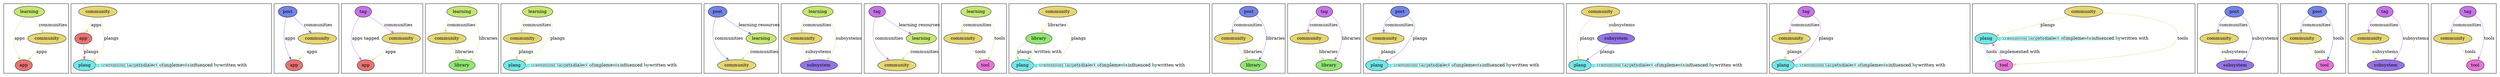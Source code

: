 digraph community {

subgraph cluster25 {
      app26 [label="app", style=filled, fillcolor="0 0.5 0.9", fontcolor="black"];
  community26 [label="community", style=filled, fillcolor="0.143 0.5 0.9", fontcolor="black"];
  learning26 [label="learning", style=filled, fillcolor="0.214 0.5 0.9", fontcolor="black"];
      community26 -> app26 [label="apps" color="0.143 0.5 0.9"];
  learning26 -> app26 [label="apps" color="0.214 0.5 0.9"];
  learning26 -> community26 [label="communities" color="0.214 0.5 0.9"];
    }

subgraph cluster27 {
      app28 [label="app", style=filled, fillcolor="0 0.5 0.9", fontcolor="black"];
  community28 [label="community", style=filled, fillcolor="0.143 0.5 0.9", fontcolor="black"];
  plang28 [label="plang", style=filled, fillcolor="0.5 0.5 0.9", fontcolor="black"];
      plang28 -> plang28 [label="transpiling targets" color="0.5 0.5 0.9"];
  plang28 -> plang28 [label="dialect of" color="0.5 0.5 0.9"];
  plang28 -> plang28 [label="implements" color="0.5 0.5 0.9"];
  plang28 -> plang28 [label="influenced by" color="0.5 0.5 0.9"];
  plang28 -> plang28 [label="written with" color="0.5 0.5 0.9"];
  app28 -> plang28 [label="plangs" color="0 0.5 0.9"];
  community28 -> app28 [label="apps" color="0.143 0.5 0.9"];
  community28 -> plang28 [label="plangs" color="0.143 0.5 0.9"];
    }

subgraph cluster29 {
      app30 [label="app", style=filled, fillcolor="0 0.5 0.9", fontcolor="black"];
  community30 [label="community", style=filled, fillcolor="0.143 0.5 0.9", fontcolor="black"];
  post30 [label="post", style=filled, fillcolor="0.643 0.5 0.9", fontcolor="black"];
      post30 -> app30 [label="apps" color="0.643 0.5 0.9"];
  post30 -> community30 [label="communities" color="0.643 0.5 0.9"];
  community30 -> app30 [label="apps" color="0.143 0.5 0.9"];
    }

subgraph cluster31 {
      app32 [label="app", style=filled, fillcolor="0 0.5 0.9", fontcolor="black"];
  community32 [label="community", style=filled, fillcolor="0.143 0.5 0.9", fontcolor="black"];
  tag32 [label="tag", style=filled, fillcolor="0.786 0.5 0.9", fontcolor="black"];
      tag32 -> app32 [label="apps tagged" color="0.786 0.5 0.9"];
  tag32 -> community32 [label="communities" color="0.786 0.5 0.9"];
  community32 -> app32 [label="apps" color="0.143 0.5 0.9"];
    }

subgraph cluster33 {
      community34 [label="community", style=filled, fillcolor="0.143 0.5 0.9", fontcolor="black"];
  learning34 [label="learning", style=filled, fillcolor="0.214 0.5 0.9", fontcolor="black"];
  library34 [label="library", style=filled, fillcolor="0.286 0.5 0.9", fontcolor="black"];
      community34 -> library34 [label="libraries" color="0.143 0.5 0.9"];
  learning34 -> community34 [label="communities" color="0.214 0.5 0.9"];
  learning34 -> library34 [label="libraries" color="0.214 0.5 0.9"];
    }

subgraph cluster35 {
      community36 [label="community", style=filled, fillcolor="0.143 0.5 0.9", fontcolor="black"];
  learning36 [label="learning", style=filled, fillcolor="0.214 0.5 0.9", fontcolor="black"];
  plang36 [label="plang", style=filled, fillcolor="0.5 0.5 0.9", fontcolor="black"];
      plang36 -> plang36 [label="transpiling targets" color="0.5 0.5 0.9"];
  plang36 -> plang36 [label="dialect of" color="0.5 0.5 0.9"];
  plang36 -> plang36 [label="implements" color="0.5 0.5 0.9"];
  plang36 -> plang36 [label="influenced by" color="0.5 0.5 0.9"];
  plang36 -> plang36 [label="written with" color="0.5 0.5 0.9"];
  community36 -> plang36 [label="plangs" color="0.143 0.5 0.9"];
  learning36 -> community36 [label="communities" color="0.214 0.5 0.9"];
  learning36 -> plang36 [label="plangs" color="0.214 0.5 0.9"];
    }

subgraph cluster37 {
      community38 [label="community", style=filled, fillcolor="0.143 0.5 0.9", fontcolor="black"];
  learning38 [label="learning", style=filled, fillcolor="0.214 0.5 0.9", fontcolor="black"];
  post38 [label="post", style=filled, fillcolor="0.643 0.5 0.9", fontcolor="black"];
      post38 -> community38 [label="communities" color="0.643 0.5 0.9"];
  post38 -> learning38 [label="learning resources" color="0.643 0.5 0.9"];
  learning38 -> community38 [label="communities" color="0.214 0.5 0.9"];
    }

subgraph cluster39 {
      community40 [label="community", style=filled, fillcolor="0.143 0.5 0.9", fontcolor="black"];
  learning40 [label="learning", style=filled, fillcolor="0.214 0.5 0.9", fontcolor="black"];
  subsystem40 [label="subsystem", style=filled, fillcolor="0.714 0.5 0.9", fontcolor="black"];
      community40 -> subsystem40 [label="subsystems" color="0.143 0.5 0.9"];
  learning40 -> community40 [label="communities" color="0.214 0.5 0.9"];
  learning40 -> subsystem40 [label="subsystems" color="0.214 0.5 0.9"];
    }

subgraph cluster41 {
      community42 [label="community", style=filled, fillcolor="0.143 0.5 0.9", fontcolor="black"];
  learning42 [label="learning", style=filled, fillcolor="0.214 0.5 0.9", fontcolor="black"];
  tag42 [label="tag", style=filled, fillcolor="0.786 0.5 0.9", fontcolor="black"];
      tag42 -> community42 [label="communities" color="0.786 0.5 0.9"];
  tag42 -> learning42 [label="learning resources" color="0.786 0.5 0.9"];
  learning42 -> community42 [label="communities" color="0.214 0.5 0.9"];
    }

subgraph cluster43 {
      community44 [label="community", style=filled, fillcolor="0.143 0.5 0.9", fontcolor="black"];
  learning44 [label="learning", style=filled, fillcolor="0.214 0.5 0.9", fontcolor="black"];
  tool44 [label="tool", style=filled, fillcolor="0.857 0.5 0.9", fontcolor="black"];
      community44 -> tool44 [label="tools" color="0.143 0.5 0.9"];
  learning44 -> community44 [label="communities" color="0.214 0.5 0.9"];
  learning44 -> tool44 [label="tools" color="0.214 0.5 0.9"];
    }

subgraph cluster45 {
      community46 [label="community", style=filled, fillcolor="0.143 0.5 0.9", fontcolor="black"];
  library46 [label="library", style=filled, fillcolor="0.286 0.5 0.9", fontcolor="black"];
  plang46 [label="plang", style=filled, fillcolor="0.5 0.5 0.9", fontcolor="black"];
      plang46 -> plang46 [label="transpiling targets" color="0.5 0.5 0.9"];
  plang46 -> plang46 [label="dialect of" color="0.5 0.5 0.9"];
  plang46 -> plang46 [label="implements" color="0.5 0.5 0.9"];
  plang46 -> plang46 [label="influenced by" color="0.5 0.5 0.9"];
  plang46 -> plang46 [label="written with" color="0.5 0.5 0.9"];
  library46 -> plang46 [label="plangs" color="0.286 0.5 0.9"];
  library46 -> plang46 [label="written with" color="0.286 0.5 0.9"];
  community46 -> library46 [label="libraries" color="0.143 0.5 0.9"];
  community46 -> plang46 [label="plangs" color="0.143 0.5 0.9"];
    }

subgraph cluster47 {
      community48 [label="community", style=filled, fillcolor="0.143 0.5 0.9", fontcolor="black"];
  library48 [label="library", style=filled, fillcolor="0.286 0.5 0.9", fontcolor="black"];
  post48 [label="post", style=filled, fillcolor="0.643 0.5 0.9", fontcolor="black"];
      post48 -> community48 [label="communities" color="0.643 0.5 0.9"];
  post48 -> library48 [label="libraries" color="0.643 0.5 0.9"];
  community48 -> library48 [label="libraries" color="0.143 0.5 0.9"];
    }

subgraph cluster49 {
      community50 [label="community", style=filled, fillcolor="0.143 0.5 0.9", fontcolor="black"];
  library50 [label="library", style=filled, fillcolor="0.286 0.5 0.9", fontcolor="black"];
  tag50 [label="tag", style=filled, fillcolor="0.786 0.5 0.9", fontcolor="black"];
      tag50 -> community50 [label="communities" color="0.786 0.5 0.9"];
  tag50 -> library50 [label="libraries" color="0.786 0.5 0.9"];
  community50 -> library50 [label="libraries" color="0.143 0.5 0.9"];
    }

subgraph cluster51 {
      community52 [label="community", style=filled, fillcolor="0.143 0.5 0.9", fontcolor="black"];
  plang52 [label="plang", style=filled, fillcolor="0.5 0.5 0.9", fontcolor="black"];
  post52 [label="post", style=filled, fillcolor="0.643 0.5 0.9", fontcolor="black"];
      plang52 -> plang52 [label="transpiling targets" color="0.5 0.5 0.9"];
  plang52 -> plang52 [label="dialect of" color="0.5 0.5 0.9"];
  plang52 -> plang52 [label="implements" color="0.5 0.5 0.9"];
  plang52 -> plang52 [label="influenced by" color="0.5 0.5 0.9"];
  plang52 -> plang52 [label="written with" color="0.5 0.5 0.9"];
  post52 -> community52 [label="communities" color="0.643 0.5 0.9"];
  post52 -> plang52 [label="plangs" color="0.643 0.5 0.9"];
  community52 -> plang52 [label="plangs" color="0.143 0.5 0.9"];
    }

subgraph cluster53 {
      community54 [label="community", style=filled, fillcolor="0.143 0.5 0.9", fontcolor="black"];
  plang54 [label="plang", style=filled, fillcolor="0.5 0.5 0.9", fontcolor="black"];
  subsystem54 [label="subsystem", style=filled, fillcolor="0.714 0.5 0.9", fontcolor="black"];
      plang54 -> plang54 [label="transpiling targets" color="0.5 0.5 0.9"];
  plang54 -> plang54 [label="dialect of" color="0.5 0.5 0.9"];
  plang54 -> plang54 [label="implements" color="0.5 0.5 0.9"];
  plang54 -> plang54 [label="influenced by" color="0.5 0.5 0.9"];
  plang54 -> plang54 [label="written with" color="0.5 0.5 0.9"];
  subsystem54 -> plang54 [label="plangs" color="0.714 0.5 0.9"];
  community54 -> plang54 [label="plangs" color="0.143 0.5 0.9"];
  community54 -> subsystem54 [label="subsystems" color="0.143 0.5 0.9"];
    }

subgraph cluster55 {
      community56 [label="community", style=filled, fillcolor="0.143 0.5 0.9", fontcolor="black"];
  plang56 [label="plang", style=filled, fillcolor="0.5 0.5 0.9", fontcolor="black"];
  tag56 [label="tag", style=filled, fillcolor="0.786 0.5 0.9", fontcolor="black"];
      plang56 -> plang56 [label="transpiling targets" color="0.5 0.5 0.9"];
  plang56 -> plang56 [label="dialect of" color="0.5 0.5 0.9"];
  plang56 -> plang56 [label="implements" color="0.5 0.5 0.9"];
  plang56 -> plang56 [label="influenced by" color="0.5 0.5 0.9"];
  plang56 -> plang56 [label="written with" color="0.5 0.5 0.9"];
  tag56 -> community56 [label="communities" color="0.786 0.5 0.9"];
  tag56 -> plang56 [label="plangs" color="0.786 0.5 0.9"];
  community56 -> plang56 [label="plangs" color="0.143 0.5 0.9"];
    }

subgraph cluster57 {
      community58 [label="community", style=filled, fillcolor="0.143 0.5 0.9", fontcolor="black"];
  plang58 [label="plang", style=filled, fillcolor="0.5 0.5 0.9", fontcolor="black"];
  tool58 [label="tool", style=filled, fillcolor="0.857 0.5 0.9", fontcolor="black"];
      plang58 -> tool58 [label="tools" color="0.5 0.5 0.9"];
  plang58 -> plang58 [label="transpiling targets" color="0.5 0.5 0.9"];
  plang58 -> plang58 [label="dialect of" color="0.5 0.5 0.9"];
  plang58 -> plang58 [label="implements" color="0.5 0.5 0.9"];
  plang58 -> plang58 [label="influenced by" color="0.5 0.5 0.9"];
  plang58 -> plang58 [label="written with" color="0.5 0.5 0.9"];
  tool58 -> plang58 [label="implemented with" color="0.857 0.5 0.9"];
  community58 -> plang58 [label="plangs" color="0.143 0.5 0.9"];
  community58 -> tool58 [label="tools" color="0.143 0.5 0.9"];
    }

subgraph cluster59 {
      community60 [label="community", style=filled, fillcolor="0.143 0.5 0.9", fontcolor="black"];
  post60 [label="post", style=filled, fillcolor="0.643 0.5 0.9", fontcolor="black"];
  subsystem60 [label="subsystem", style=filled, fillcolor="0.714 0.5 0.9", fontcolor="black"];
      post60 -> community60 [label="communities" color="0.643 0.5 0.9"];
  post60 -> subsystem60 [label="subsystems" color="0.643 0.5 0.9"];
  community60 -> subsystem60 [label="subsystems" color="0.143 0.5 0.9"];
    }

subgraph cluster61 {
      community62 [label="community", style=filled, fillcolor="0.143 0.5 0.9", fontcolor="black"];
  post62 [label="post", style=filled, fillcolor="0.643 0.5 0.9", fontcolor="black"];
  tool62 [label="tool", style=filled, fillcolor="0.857 0.5 0.9", fontcolor="black"];
      post62 -> community62 [label="communities" color="0.643 0.5 0.9"];
  post62 -> tool62 [label="tools" color="0.643 0.5 0.9"];
  community62 -> tool62 [label="tools" color="0.143 0.5 0.9"];
    }

subgraph cluster63 {
      community64 [label="community", style=filled, fillcolor="0.143 0.5 0.9", fontcolor="black"];
  subsystem64 [label="subsystem", style=filled, fillcolor="0.714 0.5 0.9", fontcolor="black"];
  tag64 [label="tag", style=filled, fillcolor="0.786 0.5 0.9", fontcolor="black"];
      tag64 -> community64 [label="communities" color="0.786 0.5 0.9"];
  tag64 -> subsystem64 [label="subsystems" color="0.786 0.5 0.9"];
  community64 -> subsystem64 [label="subsystems" color="0.143 0.5 0.9"];
    }

subgraph cluster65 {
      community66 [label="community", style=filled, fillcolor="0.143 0.5 0.9", fontcolor="black"];
  tag66 [label="tag", style=filled, fillcolor="0.786 0.5 0.9", fontcolor="black"];
  tool66 [label="tool", style=filled, fillcolor="0.857 0.5 0.9", fontcolor="black"];
      tag66 -> community66 [label="communities" color="0.786 0.5 0.9"];
  tag66 -> tool66 [label="tools" color="0.786 0.5 0.9"];
  community66 -> tool66 [label="tools" color="0.143 0.5 0.9"];
    }
}